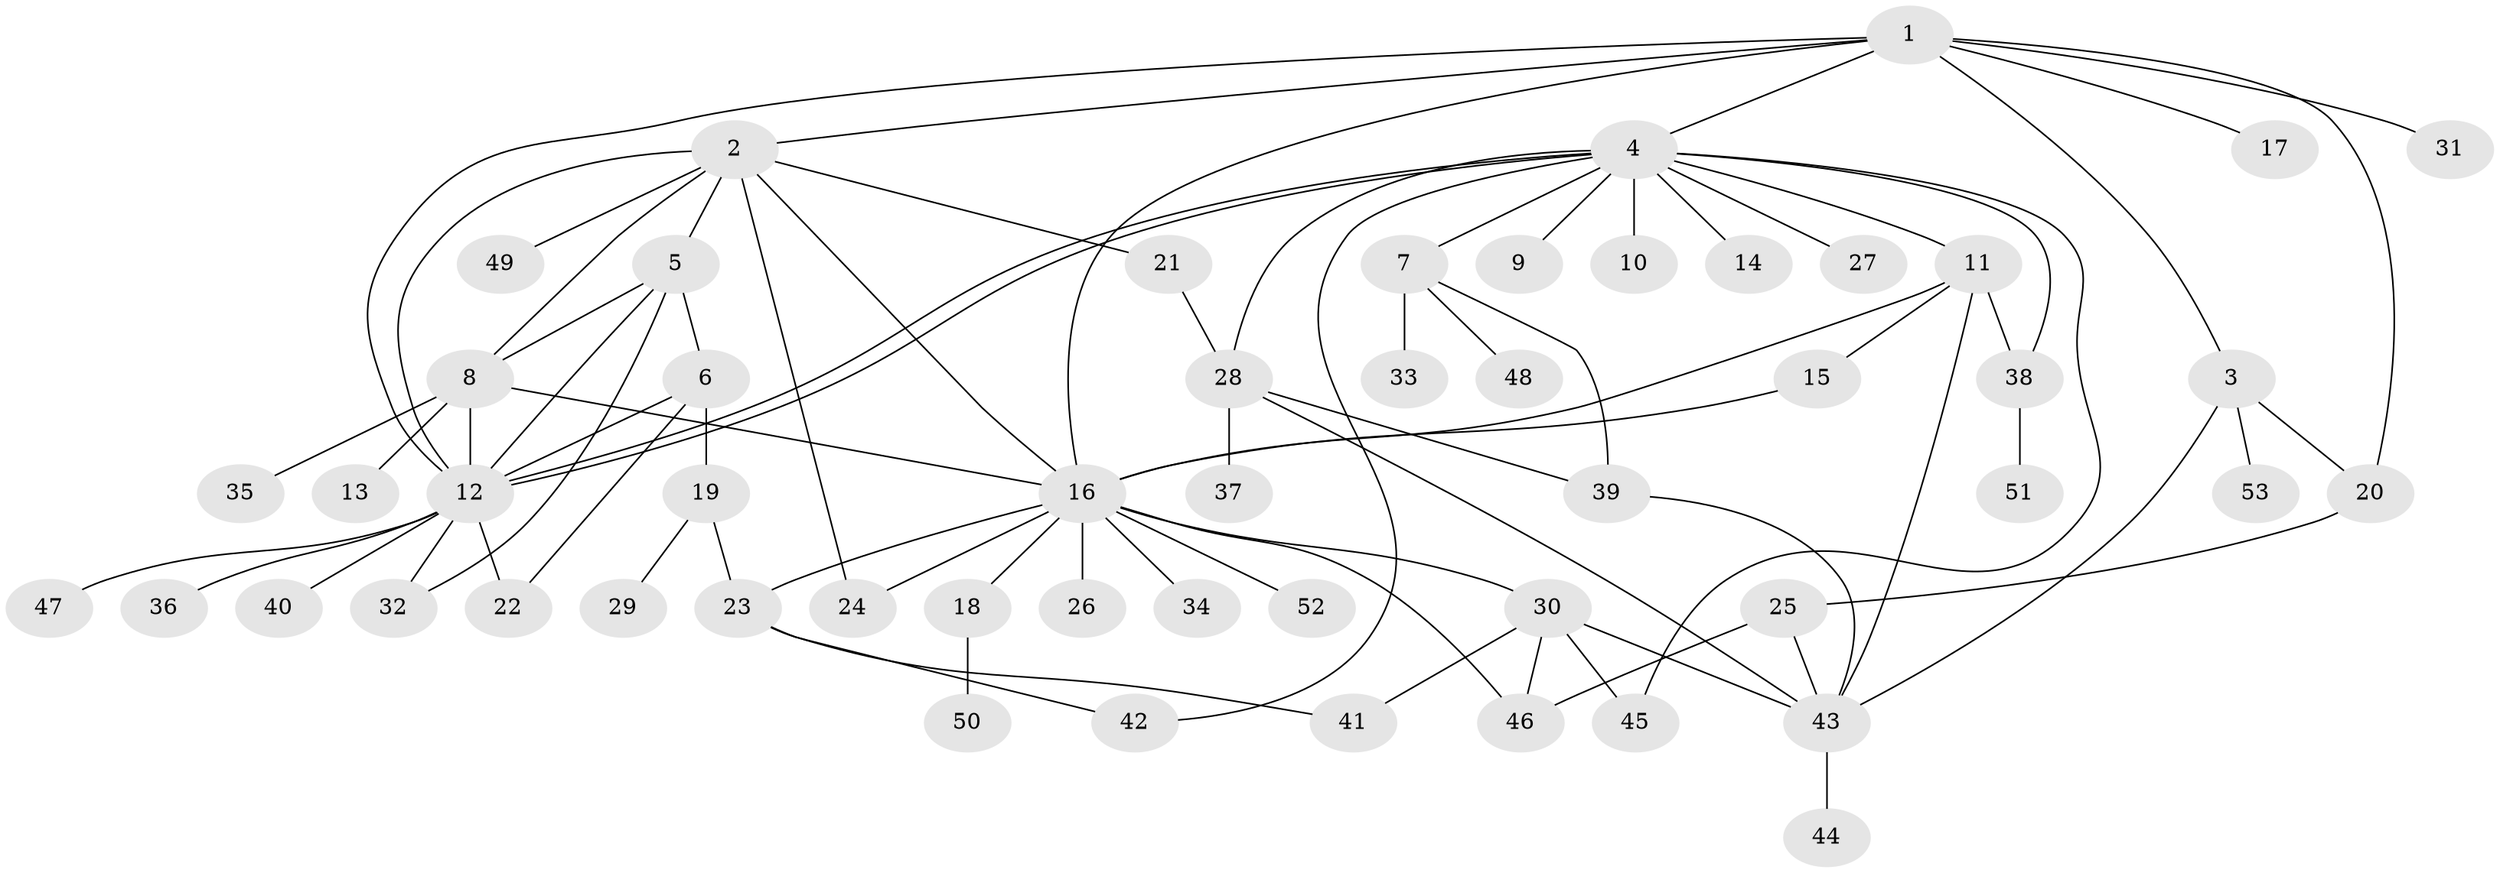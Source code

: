 // Generated by graph-tools (version 1.1) at 2025/01/03/09/25 03:01:57]
// undirected, 53 vertices, 81 edges
graph export_dot {
graph [start="1"]
  node [color=gray90,style=filled];
  1;
  2;
  3;
  4;
  5;
  6;
  7;
  8;
  9;
  10;
  11;
  12;
  13;
  14;
  15;
  16;
  17;
  18;
  19;
  20;
  21;
  22;
  23;
  24;
  25;
  26;
  27;
  28;
  29;
  30;
  31;
  32;
  33;
  34;
  35;
  36;
  37;
  38;
  39;
  40;
  41;
  42;
  43;
  44;
  45;
  46;
  47;
  48;
  49;
  50;
  51;
  52;
  53;
  1 -- 2;
  1 -- 3;
  1 -- 4;
  1 -- 12;
  1 -- 16;
  1 -- 17;
  1 -- 20;
  1 -- 31;
  2 -- 5;
  2 -- 8;
  2 -- 12;
  2 -- 16;
  2 -- 21;
  2 -- 24;
  2 -- 49;
  3 -- 20;
  3 -- 43;
  3 -- 53;
  4 -- 7;
  4 -- 9;
  4 -- 10;
  4 -- 11;
  4 -- 12;
  4 -- 12;
  4 -- 14;
  4 -- 27;
  4 -- 28;
  4 -- 38;
  4 -- 42;
  4 -- 45;
  5 -- 6;
  5 -- 8;
  5 -- 12;
  5 -- 32;
  6 -- 12;
  6 -- 19;
  6 -- 22;
  7 -- 33;
  7 -- 39;
  7 -- 48;
  8 -- 12;
  8 -- 13;
  8 -- 16;
  8 -- 35;
  11 -- 15;
  11 -- 16;
  11 -- 38;
  11 -- 43;
  12 -- 22;
  12 -- 32;
  12 -- 36;
  12 -- 40;
  12 -- 47;
  15 -- 16;
  16 -- 18;
  16 -- 23;
  16 -- 24;
  16 -- 26;
  16 -- 30;
  16 -- 34;
  16 -- 46;
  16 -- 52;
  18 -- 50;
  19 -- 23;
  19 -- 29;
  20 -- 25;
  21 -- 28;
  23 -- 41;
  23 -- 42;
  25 -- 43;
  25 -- 46;
  28 -- 37;
  28 -- 39;
  28 -- 43;
  30 -- 41;
  30 -- 43;
  30 -- 45;
  30 -- 46;
  38 -- 51;
  39 -- 43;
  43 -- 44;
}
